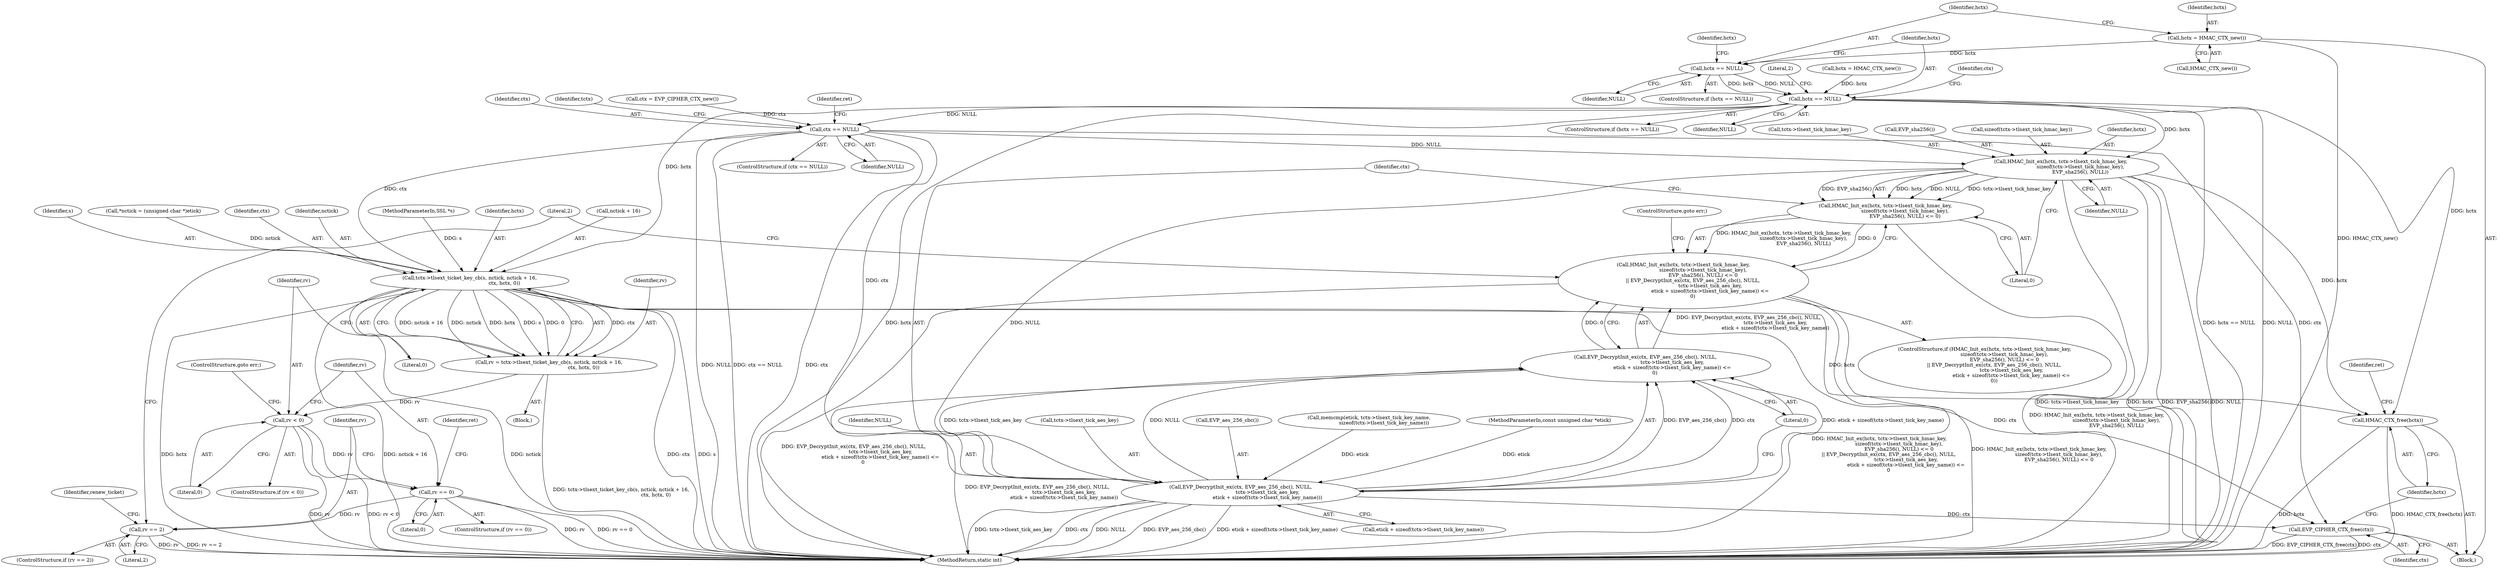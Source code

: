 digraph "0_openssl_e97763c92c655dcf4af2860b3abd2bc4c8a267f9@API" {
"1000137" [label="(Call,hctx = HMAC_CTX_new())"];
"1000141" [label="(Call,hctx == NULL)"];
"1000148" [label="(Call,hctx == NULL)"];
"1000158" [label="(Call,ctx == NULL)"];
"1000181" [label="(Call,tctx->tlsext_ticket_key_cb(s, nctick, nctick + 16,\n                                            ctx, hctx, 0))"];
"1000179" [label="(Call,rv = tctx->tlsext_ticket_key_cb(s, nctick, nctick + 16,\n                                            ctx, hctx, 0))"];
"1000191" [label="(Call,rv < 0)"];
"1000196" [label="(Call,rv == 0)"];
"1000205" [label="(Call,rv == 2)"];
"1000265" [label="(Call,EVP_CIPHER_CTX_free(ctx))"];
"1000267" [label="(Call,HMAC_CTX_free(hctx))"];
"1000233" [label="(Call,HMAC_Init_ex(hctx, tctx->tlsext_tick_hmac_key,\n                         sizeof(tctx->tlsext_tick_hmac_key),\n                         EVP_sha256(), NULL))"];
"1000232" [label="(Call,HMAC_Init_ex(hctx, tctx->tlsext_tick_hmac_key,\n                         sizeof(tctx->tlsext_tick_hmac_key),\n                         EVP_sha256(), NULL) <= 0)"];
"1000231" [label="(Call,HMAC_Init_ex(hctx, tctx->tlsext_tick_hmac_key,\n                         sizeof(tctx->tlsext_tick_hmac_key),\n                         EVP_sha256(), NULL) <= 0\n            || EVP_DecryptInit_ex(ctx, EVP_aes_256_cbc(), NULL,\n                                  tctx->tlsext_tick_aes_key,\n                                  etick + sizeof(tctx->tlsext_tick_key_name)) <=\n            0)"];
"1000246" [label="(Call,EVP_DecryptInit_ex(ctx, EVP_aes_256_cbc(), NULL,\n                                  tctx->tlsext_tick_aes_key,\n                                  etick + sizeof(tctx->tlsext_tick_key_name)))"];
"1000245" [label="(Call,EVP_DecryptInit_ex(ctx, EVP_aes_256_cbc(), NULL,\n                                  tctx->tlsext_tick_aes_key,\n                                  etick + sizeof(tctx->tlsext_tick_key_name)) <=\n            0)"];
"1000249" [label="(Identifier,NULL)"];
"1000268" [label="(Identifier,hctx)"];
"1000189" [label="(Literal,0)"];
"1000265" [label="(Call,EVP_CIPHER_CTX_free(ctx))"];
"1000206" [label="(Identifier,rv)"];
"1000184" [label="(Call,nctick + 16)"];
"1000142" [label="(Identifier,hctx)"];
"1000247" [label="(Identifier,ctx)"];
"1000138" [label="(Identifier,hctx)"];
"1000244" [label="(Literal,0)"];
"1000204" [label="(ControlStructure,if (rv == 2))"];
"1000267" [label="(Call,HMAC_CTX_free(hctx))"];
"1000145" [label="(Identifier,hctx)"];
"1000179" [label="(Call,rv = tctx->tlsext_ticket_key_cb(s, nctick, nctick + 16,\n                                            ctx, hctx, 0))"];
"1000163" [label="(Identifier,ret)"];
"1000182" [label="(Identifier,s)"];
"1000243" [label="(Identifier,NULL)"];
"1000235" [label="(Call,tctx->tlsext_tick_hmac_key)"];
"1000157" [label="(ControlStructure,if (ctx == NULL))"];
"1000197" [label="(Identifier,rv)"];
"1000232" [label="(Call,HMAC_Init_ex(hctx, tctx->tlsext_tick_hmac_key,\n                         sizeof(tctx->tlsext_tick_hmac_key),\n                         EVP_sha256(), NULL) <= 0)"];
"1000242" [label="(Call,EVP_sha256())"];
"1000110" [label="(Block,)"];
"1000144" [label="(Call,hctx = HMAC_CTX_new())"];
"1000180" [label="(Identifier,rv)"];
"1000194" [label="(ControlStructure,goto err;)"];
"1000196" [label="(Call,rv == 0)"];
"1000266" [label="(Identifier,ctx)"];
"1000270" [label="(Identifier,ret)"];
"1000205" [label="(Call,rv == 2)"];
"1000253" [label="(Call,etick + sizeof(tctx->tlsext_tick_key_name))"];
"1000207" [label="(Literal,2)"];
"1000141" [label="(Call,hctx == NULL)"];
"1000193" [label="(Literal,0)"];
"1000230" [label="(ControlStructure,if (HMAC_Init_ex(hctx, tctx->tlsext_tick_hmac_key,\n                         sizeof(tctx->tlsext_tick_hmac_key),\n                         EVP_sha256(), NULL) <= 0\n            || EVP_DecryptInit_ex(ctx, EVP_aes_256_cbc(), NULL,\n                                  tctx->tlsext_tick_aes_key,\n                                  etick + sizeof(tctx->tlsext_tick_key_name)) <=\n            0))"];
"1000173" [label="(Call,*nctick = (unsigned char *)etick)"];
"1000191" [label="(Call,rv < 0)"];
"1000190" [label="(ControlStructure,if (rv < 0))"];
"1000147" [label="(ControlStructure,if (hctx == NULL))"];
"1000137" [label="(Call,hctx = HMAC_CTX_new())"];
"1000187" [label="(Identifier,ctx)"];
"1000150" [label="(Identifier,NULL)"];
"1000250" [label="(Call,tctx->tlsext_tick_aes_key)"];
"1000263" [label="(Literal,2)"];
"1000159" [label="(Identifier,ctx)"];
"1000246" [label="(Call,EVP_DecryptInit_ex(ctx, EVP_aes_256_cbc(), NULL,\n                                  tctx->tlsext_tick_aes_key,\n                                  etick + sizeof(tctx->tlsext_tick_key_name)))"];
"1000149" [label="(Identifier,hctx)"];
"1000238" [label="(Call,sizeof(tctx->tlsext_tick_hmac_key))"];
"1000198" [label="(Literal,0)"];
"1000231" [label="(Call,HMAC_Init_ex(hctx, tctx->tlsext_tick_hmac_key,\n                         sizeof(tctx->tlsext_tick_hmac_key),\n                         EVP_sha256(), NULL) <= 0\n            || EVP_DecryptInit_ex(ctx, EVP_aes_256_cbc(), NULL,\n                                  tctx->tlsext_tick_aes_key,\n                                  etick + sizeof(tctx->tlsext_tick_key_name)) <=\n            0)"];
"1000192" [label="(Identifier,rv)"];
"1000183" [label="(Identifier,nctick)"];
"1000158" [label="(Call,ctx == NULL)"];
"1000195" [label="(ControlStructure,if (rv == 0))"];
"1000259" [label="(Literal,0)"];
"1000181" [label="(Call,tctx->tlsext_ticket_key_cb(s, nctick, nctick + 16,\n                                            ctx, hctx, 0))"];
"1000201" [label="(Identifier,ret)"];
"1000271" [label="(MethodReturn,static int)"];
"1000245" [label="(Call,EVP_DecryptInit_ex(ctx, EVP_aes_256_cbc(), NULL,\n                                  tctx->tlsext_tick_aes_key,\n                                  etick + sizeof(tctx->tlsext_tick_key_name)) <=\n            0)"];
"1000233" [label="(Call,HMAC_Init_ex(hctx, tctx->tlsext_tick_hmac_key,\n                         sizeof(tctx->tlsext_tick_hmac_key),\n                         EVP_sha256(), NULL))"];
"1000209" [label="(Identifier,renew_ticket)"];
"1000234" [label="(Identifier,hctx)"];
"1000261" [label="(ControlStructure,goto err;)"];
"1000148" [label="(Call,hctx == NULL)"];
"1000139" [label="(Call,HMAC_CTX_new())"];
"1000155" [label="(Identifier,ctx)"];
"1000169" [label="(Identifier,tctx)"];
"1000143" [label="(Identifier,NULL)"];
"1000160" [label="(Identifier,NULL)"];
"1000154" [label="(Call,ctx = EVP_CIPHER_CTX_new())"];
"1000171" [label="(Block,)"];
"1000248" [label="(Call,EVP_aes_256_cbc())"];
"1000104" [label="(MethodParameterIn,SSL *s)"];
"1000215" [label="(Call,memcmp(etick, tctx->tlsext_tick_key_name,\n                   sizeof(tctx->tlsext_tick_key_name)))"];
"1000153" [label="(Literal,2)"];
"1000105" [label="(MethodParameterIn,const unsigned char *etick)"];
"1000140" [label="(ControlStructure,if (hctx == NULL))"];
"1000188" [label="(Identifier,hctx)"];
"1000137" -> "1000110"  [label="AST: "];
"1000137" -> "1000139"  [label="CFG: "];
"1000138" -> "1000137"  [label="AST: "];
"1000139" -> "1000137"  [label="AST: "];
"1000142" -> "1000137"  [label="CFG: "];
"1000137" -> "1000271"  [label="DDG: HMAC_CTX_new()"];
"1000137" -> "1000141"  [label="DDG: hctx"];
"1000141" -> "1000140"  [label="AST: "];
"1000141" -> "1000143"  [label="CFG: "];
"1000142" -> "1000141"  [label="AST: "];
"1000143" -> "1000141"  [label="AST: "];
"1000145" -> "1000141"  [label="CFG: "];
"1000149" -> "1000141"  [label="CFG: "];
"1000141" -> "1000148"  [label="DDG: hctx"];
"1000141" -> "1000148"  [label="DDG: NULL"];
"1000148" -> "1000147"  [label="AST: "];
"1000148" -> "1000150"  [label="CFG: "];
"1000149" -> "1000148"  [label="AST: "];
"1000150" -> "1000148"  [label="AST: "];
"1000153" -> "1000148"  [label="CFG: "];
"1000155" -> "1000148"  [label="CFG: "];
"1000148" -> "1000271"  [label="DDG: hctx"];
"1000148" -> "1000271"  [label="DDG: hctx == NULL"];
"1000148" -> "1000271"  [label="DDG: NULL"];
"1000144" -> "1000148"  [label="DDG: hctx"];
"1000148" -> "1000158"  [label="DDG: NULL"];
"1000148" -> "1000181"  [label="DDG: hctx"];
"1000148" -> "1000233"  [label="DDG: hctx"];
"1000148" -> "1000267"  [label="DDG: hctx"];
"1000158" -> "1000157"  [label="AST: "];
"1000158" -> "1000160"  [label="CFG: "];
"1000159" -> "1000158"  [label="AST: "];
"1000160" -> "1000158"  [label="AST: "];
"1000163" -> "1000158"  [label="CFG: "];
"1000169" -> "1000158"  [label="CFG: "];
"1000158" -> "1000271"  [label="DDG: ctx"];
"1000158" -> "1000271"  [label="DDG: NULL"];
"1000158" -> "1000271"  [label="DDG: ctx == NULL"];
"1000154" -> "1000158"  [label="DDG: ctx"];
"1000158" -> "1000181"  [label="DDG: ctx"];
"1000158" -> "1000233"  [label="DDG: NULL"];
"1000158" -> "1000246"  [label="DDG: ctx"];
"1000158" -> "1000265"  [label="DDG: ctx"];
"1000181" -> "1000179"  [label="AST: "];
"1000181" -> "1000189"  [label="CFG: "];
"1000182" -> "1000181"  [label="AST: "];
"1000183" -> "1000181"  [label="AST: "];
"1000184" -> "1000181"  [label="AST: "];
"1000187" -> "1000181"  [label="AST: "];
"1000188" -> "1000181"  [label="AST: "];
"1000189" -> "1000181"  [label="AST: "];
"1000179" -> "1000181"  [label="CFG: "];
"1000181" -> "1000271"  [label="DDG: ctx"];
"1000181" -> "1000271"  [label="DDG: s"];
"1000181" -> "1000271"  [label="DDG: hctx"];
"1000181" -> "1000271"  [label="DDG: nctick + 16"];
"1000181" -> "1000271"  [label="DDG: nctick"];
"1000181" -> "1000179"  [label="DDG: ctx"];
"1000181" -> "1000179"  [label="DDG: nctick + 16"];
"1000181" -> "1000179"  [label="DDG: nctick"];
"1000181" -> "1000179"  [label="DDG: hctx"];
"1000181" -> "1000179"  [label="DDG: s"];
"1000181" -> "1000179"  [label="DDG: 0"];
"1000104" -> "1000181"  [label="DDG: s"];
"1000173" -> "1000181"  [label="DDG: nctick"];
"1000181" -> "1000265"  [label="DDG: ctx"];
"1000181" -> "1000267"  [label="DDG: hctx"];
"1000179" -> "1000171"  [label="AST: "];
"1000180" -> "1000179"  [label="AST: "];
"1000192" -> "1000179"  [label="CFG: "];
"1000179" -> "1000271"  [label="DDG: tctx->tlsext_ticket_key_cb(s, nctick, nctick + 16,\n                                            ctx, hctx, 0)"];
"1000179" -> "1000191"  [label="DDG: rv"];
"1000191" -> "1000190"  [label="AST: "];
"1000191" -> "1000193"  [label="CFG: "];
"1000192" -> "1000191"  [label="AST: "];
"1000193" -> "1000191"  [label="AST: "];
"1000194" -> "1000191"  [label="CFG: "];
"1000197" -> "1000191"  [label="CFG: "];
"1000191" -> "1000271"  [label="DDG: rv < 0"];
"1000191" -> "1000271"  [label="DDG: rv"];
"1000191" -> "1000196"  [label="DDG: rv"];
"1000196" -> "1000195"  [label="AST: "];
"1000196" -> "1000198"  [label="CFG: "];
"1000197" -> "1000196"  [label="AST: "];
"1000198" -> "1000196"  [label="AST: "];
"1000201" -> "1000196"  [label="CFG: "];
"1000206" -> "1000196"  [label="CFG: "];
"1000196" -> "1000271"  [label="DDG: rv"];
"1000196" -> "1000271"  [label="DDG: rv == 0"];
"1000196" -> "1000205"  [label="DDG: rv"];
"1000205" -> "1000204"  [label="AST: "];
"1000205" -> "1000207"  [label="CFG: "];
"1000206" -> "1000205"  [label="AST: "];
"1000207" -> "1000205"  [label="AST: "];
"1000209" -> "1000205"  [label="CFG: "];
"1000263" -> "1000205"  [label="CFG: "];
"1000205" -> "1000271"  [label="DDG: rv"];
"1000205" -> "1000271"  [label="DDG: rv == 2"];
"1000265" -> "1000110"  [label="AST: "];
"1000265" -> "1000266"  [label="CFG: "];
"1000266" -> "1000265"  [label="AST: "];
"1000268" -> "1000265"  [label="CFG: "];
"1000265" -> "1000271"  [label="DDG: EVP_CIPHER_CTX_free(ctx)"];
"1000265" -> "1000271"  [label="DDG: ctx"];
"1000246" -> "1000265"  [label="DDG: ctx"];
"1000267" -> "1000110"  [label="AST: "];
"1000267" -> "1000268"  [label="CFG: "];
"1000268" -> "1000267"  [label="AST: "];
"1000270" -> "1000267"  [label="CFG: "];
"1000267" -> "1000271"  [label="DDG: hctx"];
"1000267" -> "1000271"  [label="DDG: HMAC_CTX_free(hctx)"];
"1000233" -> "1000267"  [label="DDG: hctx"];
"1000233" -> "1000232"  [label="AST: "];
"1000233" -> "1000243"  [label="CFG: "];
"1000234" -> "1000233"  [label="AST: "];
"1000235" -> "1000233"  [label="AST: "];
"1000238" -> "1000233"  [label="AST: "];
"1000242" -> "1000233"  [label="AST: "];
"1000243" -> "1000233"  [label="AST: "];
"1000244" -> "1000233"  [label="CFG: "];
"1000233" -> "1000271"  [label="DDG: tctx->tlsext_tick_hmac_key"];
"1000233" -> "1000271"  [label="DDG: hctx"];
"1000233" -> "1000271"  [label="DDG: EVP_sha256()"];
"1000233" -> "1000271"  [label="DDG: NULL"];
"1000233" -> "1000232"  [label="DDG: hctx"];
"1000233" -> "1000232"  [label="DDG: NULL"];
"1000233" -> "1000232"  [label="DDG: tctx->tlsext_tick_hmac_key"];
"1000233" -> "1000232"  [label="DDG: EVP_sha256()"];
"1000233" -> "1000246"  [label="DDG: NULL"];
"1000232" -> "1000231"  [label="AST: "];
"1000232" -> "1000244"  [label="CFG: "];
"1000244" -> "1000232"  [label="AST: "];
"1000247" -> "1000232"  [label="CFG: "];
"1000231" -> "1000232"  [label="CFG: "];
"1000232" -> "1000271"  [label="DDG: HMAC_Init_ex(hctx, tctx->tlsext_tick_hmac_key,\n                         sizeof(tctx->tlsext_tick_hmac_key),\n                         EVP_sha256(), NULL)"];
"1000232" -> "1000231"  [label="DDG: HMAC_Init_ex(hctx, tctx->tlsext_tick_hmac_key,\n                         sizeof(tctx->tlsext_tick_hmac_key),\n                         EVP_sha256(), NULL)"];
"1000232" -> "1000231"  [label="DDG: 0"];
"1000231" -> "1000230"  [label="AST: "];
"1000231" -> "1000245"  [label="CFG: "];
"1000245" -> "1000231"  [label="AST: "];
"1000261" -> "1000231"  [label="CFG: "];
"1000263" -> "1000231"  [label="CFG: "];
"1000231" -> "1000271"  [label="DDG: HMAC_Init_ex(hctx, tctx->tlsext_tick_hmac_key,\n                         sizeof(tctx->tlsext_tick_hmac_key),\n                         EVP_sha256(), NULL) <= 0\n            || EVP_DecryptInit_ex(ctx, EVP_aes_256_cbc(), NULL,\n                                  tctx->tlsext_tick_aes_key,\n                                  etick + sizeof(tctx->tlsext_tick_key_name)) <=\n            0"];
"1000231" -> "1000271"  [label="DDG: HMAC_Init_ex(hctx, tctx->tlsext_tick_hmac_key,\n                         sizeof(tctx->tlsext_tick_hmac_key),\n                         EVP_sha256(), NULL) <= 0"];
"1000231" -> "1000271"  [label="DDG: EVP_DecryptInit_ex(ctx, EVP_aes_256_cbc(), NULL,\n                                  tctx->tlsext_tick_aes_key,\n                                  etick + sizeof(tctx->tlsext_tick_key_name)) <=\n            0"];
"1000245" -> "1000231"  [label="DDG: EVP_DecryptInit_ex(ctx, EVP_aes_256_cbc(), NULL,\n                                  tctx->tlsext_tick_aes_key,\n                                  etick + sizeof(tctx->tlsext_tick_key_name))"];
"1000245" -> "1000231"  [label="DDG: 0"];
"1000246" -> "1000245"  [label="AST: "];
"1000246" -> "1000253"  [label="CFG: "];
"1000247" -> "1000246"  [label="AST: "];
"1000248" -> "1000246"  [label="AST: "];
"1000249" -> "1000246"  [label="AST: "];
"1000250" -> "1000246"  [label="AST: "];
"1000253" -> "1000246"  [label="AST: "];
"1000259" -> "1000246"  [label="CFG: "];
"1000246" -> "1000271"  [label="DDG: EVP_aes_256_cbc()"];
"1000246" -> "1000271"  [label="DDG: etick + sizeof(tctx->tlsext_tick_key_name)"];
"1000246" -> "1000271"  [label="DDG: tctx->tlsext_tick_aes_key"];
"1000246" -> "1000271"  [label="DDG: ctx"];
"1000246" -> "1000271"  [label="DDG: NULL"];
"1000246" -> "1000245"  [label="DDG: EVP_aes_256_cbc()"];
"1000246" -> "1000245"  [label="DDG: ctx"];
"1000246" -> "1000245"  [label="DDG: etick + sizeof(tctx->tlsext_tick_key_name)"];
"1000246" -> "1000245"  [label="DDG: tctx->tlsext_tick_aes_key"];
"1000246" -> "1000245"  [label="DDG: NULL"];
"1000215" -> "1000246"  [label="DDG: etick"];
"1000105" -> "1000246"  [label="DDG: etick"];
"1000245" -> "1000259"  [label="CFG: "];
"1000259" -> "1000245"  [label="AST: "];
"1000245" -> "1000271"  [label="DDG: EVP_DecryptInit_ex(ctx, EVP_aes_256_cbc(), NULL,\n                                  tctx->tlsext_tick_aes_key,\n                                  etick + sizeof(tctx->tlsext_tick_key_name))"];
}
